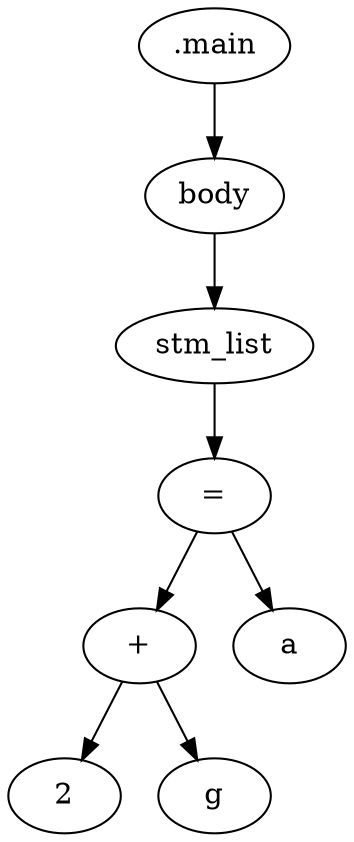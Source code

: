 digraph {
	0 [label=stm_list]
	1 [label=2]
	2 [label=g]
	3 [label="+"]
	3 -> 1
	3 -> 2
	4 [label="="]
	5 [label=a]
	4 -> 5
	4 -> 3
	0 -> 4
	6 [label=body]
	6 -> 0
	7 [label=".main"]
	7 -> 6
}
